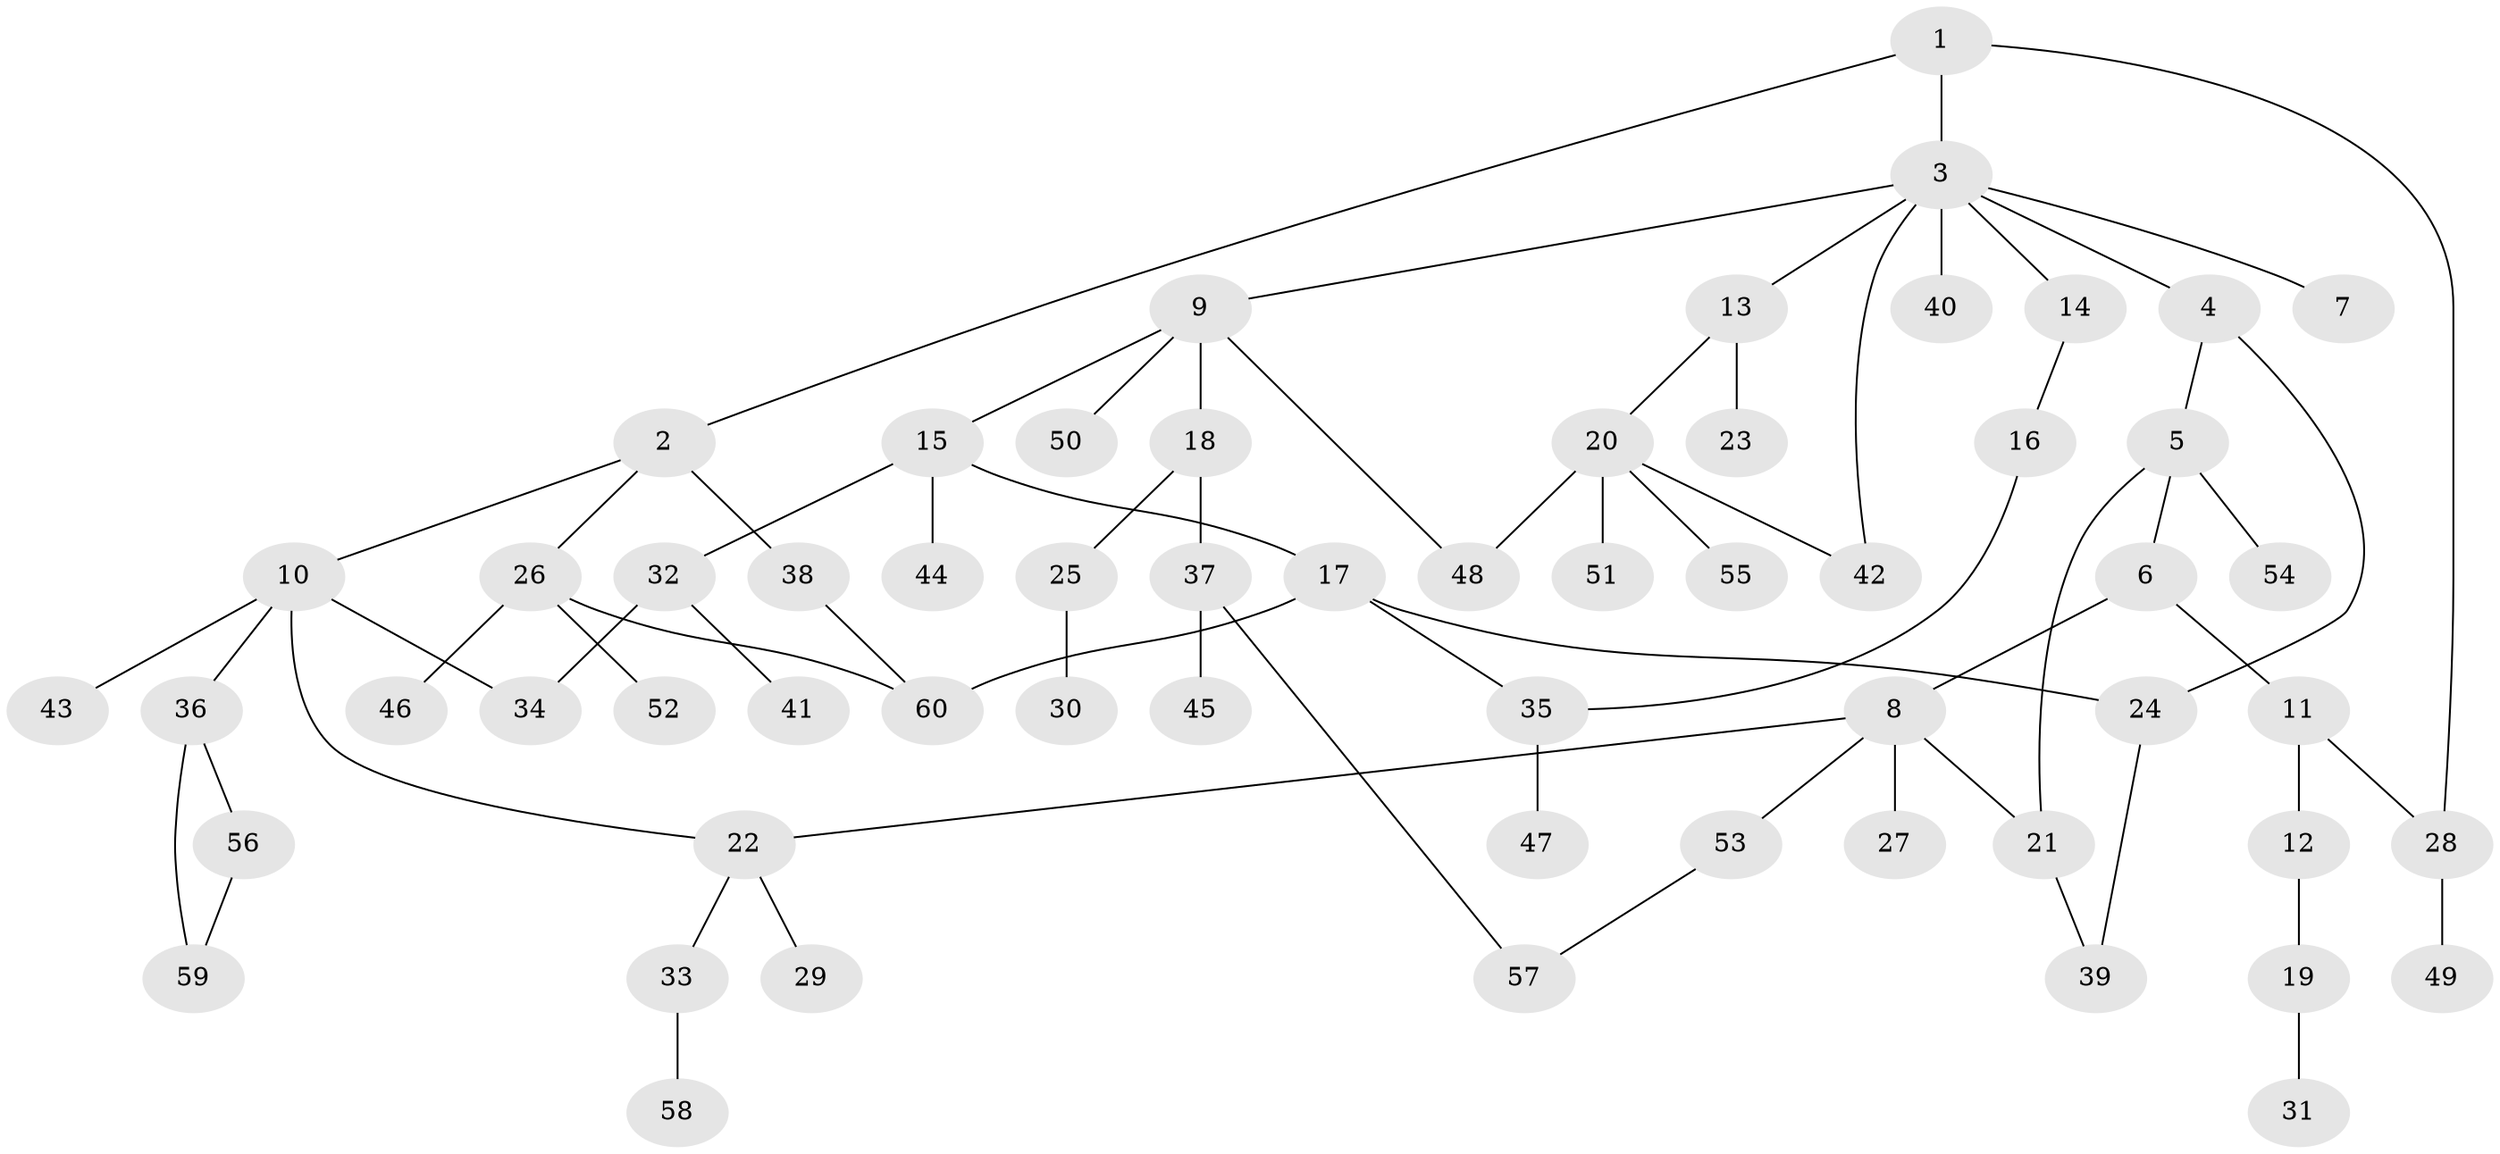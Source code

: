 // Generated by graph-tools (version 1.1) at 2025/10/02/27/25 16:10:53]
// undirected, 60 vertices, 72 edges
graph export_dot {
graph [start="1"]
  node [color=gray90,style=filled];
  1;
  2;
  3;
  4;
  5;
  6;
  7;
  8;
  9;
  10;
  11;
  12;
  13;
  14;
  15;
  16;
  17;
  18;
  19;
  20;
  21;
  22;
  23;
  24;
  25;
  26;
  27;
  28;
  29;
  30;
  31;
  32;
  33;
  34;
  35;
  36;
  37;
  38;
  39;
  40;
  41;
  42;
  43;
  44;
  45;
  46;
  47;
  48;
  49;
  50;
  51;
  52;
  53;
  54;
  55;
  56;
  57;
  58;
  59;
  60;
  1 -- 2;
  1 -- 3;
  1 -- 28;
  2 -- 10;
  2 -- 26;
  2 -- 38;
  3 -- 4;
  3 -- 7;
  3 -- 9;
  3 -- 13;
  3 -- 14;
  3 -- 40;
  3 -- 42;
  4 -- 5;
  4 -- 24;
  5 -- 6;
  5 -- 54;
  5 -- 21;
  6 -- 8;
  6 -- 11;
  8 -- 21;
  8 -- 27;
  8 -- 53;
  8 -- 22;
  9 -- 15;
  9 -- 18;
  9 -- 48;
  9 -- 50;
  10 -- 22;
  10 -- 36;
  10 -- 43;
  10 -- 34;
  11 -- 12;
  11 -- 28;
  12 -- 19;
  13 -- 20;
  13 -- 23;
  14 -- 16;
  15 -- 17;
  15 -- 32;
  15 -- 44;
  16 -- 35;
  17 -- 60;
  17 -- 35;
  17 -- 24;
  18 -- 25;
  18 -- 37;
  19 -- 31;
  20 -- 51;
  20 -- 55;
  20 -- 42;
  20 -- 48;
  21 -- 39;
  22 -- 29;
  22 -- 33;
  24 -- 39;
  25 -- 30;
  26 -- 46;
  26 -- 52;
  26 -- 60;
  28 -- 49;
  32 -- 34;
  32 -- 41;
  33 -- 58;
  35 -- 47;
  36 -- 56;
  36 -- 59;
  37 -- 45;
  37 -- 57;
  38 -- 60;
  53 -- 57;
  56 -- 59;
}
